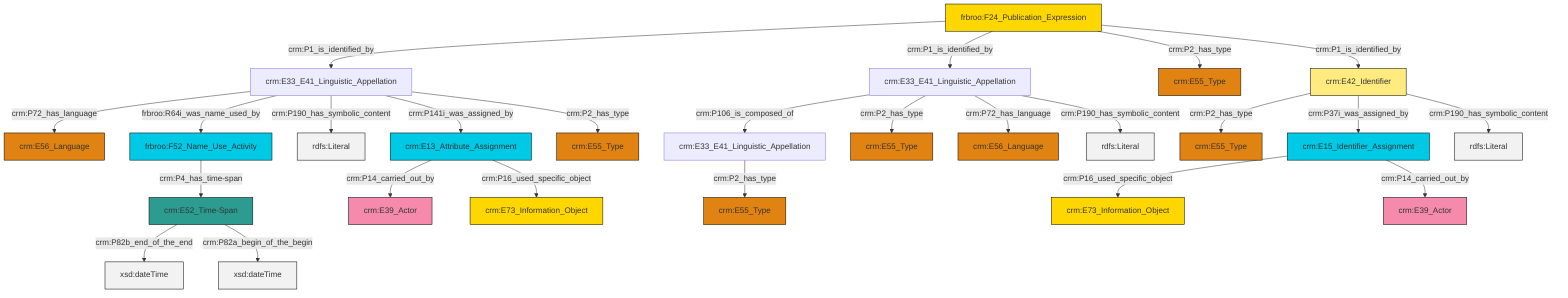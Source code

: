 graph TD
classDef Literal fill:#f2f2f2,stroke:#000000;
classDef CRM_Entity fill:#FFFFFF,stroke:#000000;
classDef Temporal_Entity fill:#00C9E6, stroke:#000000;
classDef Type fill:#E18312, stroke:#000000;
classDef Time-Span fill:#2C9C91, stroke:#000000;
classDef Appellation fill:#FFEB7F, stroke:#000000;
classDef Place fill:#008836, stroke:#000000;
classDef Persistent_Item fill:#B266B2, stroke:#000000;
classDef Conceptual_Object fill:#FFD700, stroke:#000000;
classDef Physical_Thing fill:#D2B48C, stroke:#000000;
classDef Actor fill:#f58aad, stroke:#000000;
classDef PC_Classes fill:#4ce600, stroke:#000000;
classDef Multi fill:#cccccc,stroke:#000000;

0["frbroo:F24_Publication_Expression"]:::Conceptual_Object -->|crm:P1_is_identified_by| 1["crm:E33_E41_Linguistic_Appellation"]:::Default
0["frbroo:F24_Publication_Expression"]:::Conceptual_Object -->|crm:P1_is_identified_by| 2["crm:E33_E41_Linguistic_Appellation"]:::Default
2["crm:E33_E41_Linguistic_Appellation"]:::Default -->|crm:P106_is_composed_of| 3["crm:E33_E41_Linguistic_Appellation"]:::Default
3["crm:E33_E41_Linguistic_Appellation"]:::Default -->|crm:P2_has_type| 4["crm:E55_Type"]:::Type
5["crm:E15_Identifier_Assignment"]:::Temporal_Entity -->|crm:P16_used_specific_object| 6["crm:E73_Information_Object"]:::Conceptual_Object
10["crm:E42_Identifier"]:::Appellation -->|crm:P2_has_type| 11["crm:E55_Type"]:::Type
2["crm:E33_E41_Linguistic_Appellation"]:::Default -->|crm:P2_has_type| 14["crm:E55_Type"]:::Type
1["crm:E33_E41_Linguistic_Appellation"]:::Default -->|crm:P72_has_language| 7["crm:E56_Language"]:::Type
15["frbroo:F52_Name_Use_Activity"]:::Temporal_Entity -->|crm:P4_has_time-span| 17["crm:E52_Time-Span"]:::Time-Span
10["crm:E42_Identifier"]:::Appellation -->|crm:P37i_was_assigned_by| 5["crm:E15_Identifier_Assignment"]:::Temporal_Entity
1["crm:E33_E41_Linguistic_Appellation"]:::Default -->|frbroo:R64i_was_name_used_by| 15["frbroo:F52_Name_Use_Activity"]:::Temporal_Entity
0["frbroo:F24_Publication_Expression"]:::Conceptual_Object -->|crm:P2_has_type| 24["crm:E55_Type"]:::Type
1["crm:E33_E41_Linguistic_Appellation"]:::Default -->|crm:P190_has_symbolic_content| 31[rdfs:Literal]:::Literal
1["crm:E33_E41_Linguistic_Appellation"]:::Default -->|crm:P141i_was_assigned_by| 19["crm:E13_Attribute_Assignment"]:::Temporal_Entity
19["crm:E13_Attribute_Assignment"]:::Temporal_Entity -->|crm:P14_carried_out_by| 33["crm:E39_Actor"]:::Actor
2["crm:E33_E41_Linguistic_Appellation"]:::Default -->|crm:P72_has_language| 34["crm:E56_Language"]:::Type
17["crm:E52_Time-Span"]:::Time-Span -->|crm:P82b_end_of_the_end| 36[xsd:dateTime]:::Literal
1["crm:E33_E41_Linguistic_Appellation"]:::Default -->|crm:P2_has_type| 37["crm:E55_Type"]:::Type
0["frbroo:F24_Publication_Expression"]:::Conceptual_Object -->|crm:P1_is_identified_by| 10["crm:E42_Identifier"]:::Appellation
17["crm:E52_Time-Span"]:::Time-Span -->|crm:P82a_begin_of_the_begin| 39[xsd:dateTime]:::Literal
5["crm:E15_Identifier_Assignment"]:::Temporal_Entity -->|crm:P14_carried_out_by| 29["crm:E39_Actor"]:::Actor
19["crm:E13_Attribute_Assignment"]:::Temporal_Entity -->|crm:P16_used_specific_object| 25["crm:E73_Information_Object"]:::Conceptual_Object
2["crm:E33_E41_Linguistic_Appellation"]:::Default -->|crm:P190_has_symbolic_content| 45[rdfs:Literal]:::Literal
10["crm:E42_Identifier"]:::Appellation -->|crm:P190_has_symbolic_content| 46[rdfs:Literal]:::Literal